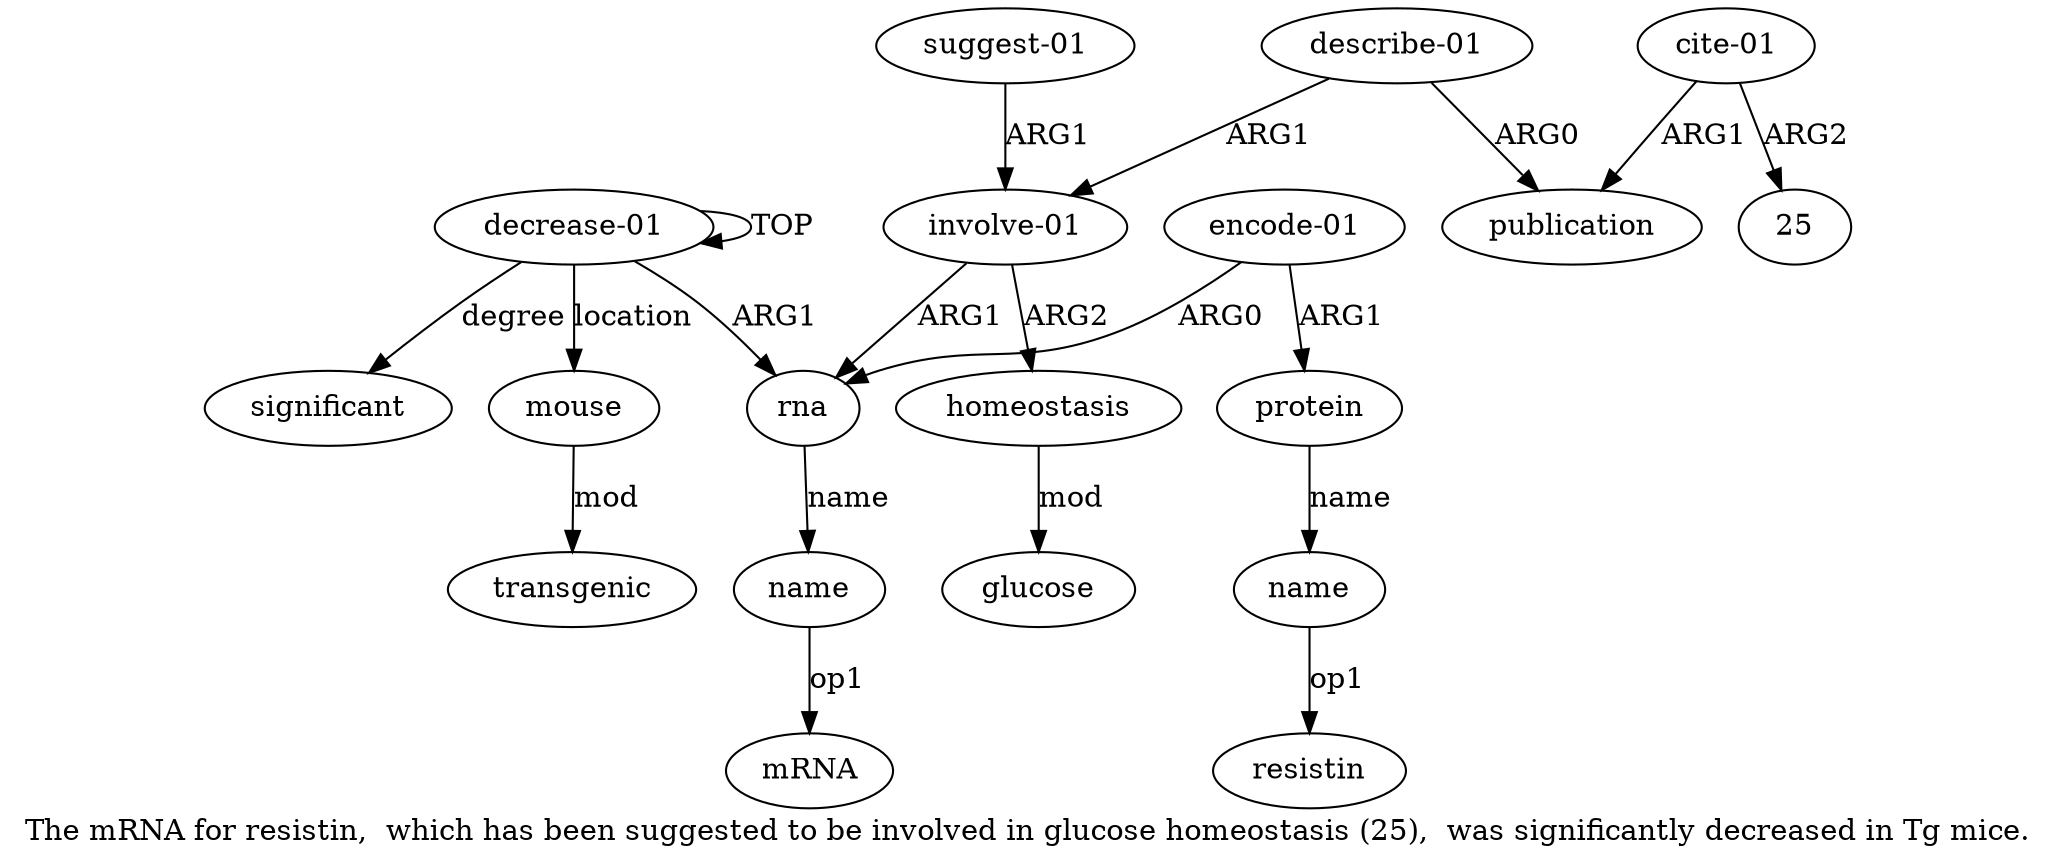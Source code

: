digraph  {
	graph [label="The mRNA for resistin,  which has been suggested to be involved in glucose homeostasis (25),  was significantly decreased in Tg \
mice."];
	node [label="\N"];
	a15	 [color=black,
		gold_ind=15,
		gold_label=transgenic,
		label=transgenic,
		test_ind=15,
		test_label=transgenic];
	a14	 [color=black,
		gold_ind=14,
		gold_label=mouse,
		label=mouse,
		test_ind=14,
		test_label=mouse];
	a14 -> a15 [key=0,
	color=black,
	gold_label=mod,
	label=mod,
	test_label=mod];
a11 [color=black,
	gold_ind=11,
	gold_label=publication,
	label=publication,
	test_ind=11,
	test_label=publication];
a10 [color=black,
	gold_ind=10,
	gold_label="describe-01",
	label="describe-01",
	test_ind=10,
	test_label="describe-01"];
a10 -> a11 [key=0,
color=black,
gold_label=ARG0,
label=ARG0,
test_label=ARG0];
a6 [color=black,
gold_ind=6,
gold_label="involve-01",
label="involve-01",
test_ind=6,
test_label="involve-01"];
a10 -> a6 [key=0,
color=black,
gold_label=ARG1,
label=ARG1,
test_label=ARG1];
a13 [color=black,
gold_ind=13,
gold_label=significant,
label=significant,
test_ind=13,
test_label=significant];
a12 [color=black,
gold_ind=12,
gold_label="cite-01",
label="cite-01",
test_ind=12,
test_label="cite-01"];
a12 -> a11 [key=0,
color=black,
gold_label=ARG1,
label=ARG1,
test_label=ARG1];
"a12 25" [color=black,
gold_ind=-1,
gold_label=25,
label=25,
test_ind=-1,
test_label=25];
a12 -> "a12 25" [key=0,
color=black,
gold_label=ARG2,
label=ARG2,
test_label=ARG2];
"a2 mRNA" [color=black,
gold_ind=-1,
gold_label=mRNA,
label=mRNA,
test_ind=-1,
test_label=mRNA];
a1 [color=black,
gold_ind=1,
gold_label=rna,
label=rna,
test_ind=1,
test_label=rna];
a2 [color=black,
gold_ind=2,
gold_label=name,
label=name,
test_ind=2,
test_label=name];
a1 -> a2 [key=0,
color=black,
gold_label=name,
label=name,
test_label=name];
a0 [color=black,
gold_ind=0,
gold_label="decrease-01",
label="decrease-01",
test_ind=0,
test_label="decrease-01"];
a0 -> a14 [key=0,
color=black,
gold_label=location,
label=location,
test_label=location];
a0 -> a13 [key=0,
color=black,
gold_label=degree,
label=degree,
test_label=degree];
a0 -> a1 [key=0,
color=black,
gold_label=ARG1,
label=ARG1,
test_label=ARG1];
a0 -> a0 [key=0,
color=black,
gold_label=TOP,
label=TOP,
test_label=TOP];
a3 [color=black,
gold_ind=3,
gold_label="encode-01",
label="encode-01",
test_ind=3,
test_label="encode-01"];
a3 -> a1 [key=0,
color=black,
gold_label=ARG0,
label=ARG0,
test_label=ARG0];
a4 [color=black,
gold_ind=4,
gold_label=protein,
label=protein,
test_ind=4,
test_label=protein];
a3 -> a4 [key=0,
color=black,
gold_label=ARG1,
label=ARG1,
test_label=ARG1];
a2 -> "a2 mRNA" [key=0,
color=black,
gold_label=op1,
label=op1,
test_label=op1];
a5 [color=black,
gold_ind=5,
gold_label=name,
label=name,
test_ind=5,
test_label=name];
"a5 resistin" [color=black,
gold_ind=-1,
gold_label=resistin,
label=resistin,
test_ind=-1,
test_label=resistin];
a5 -> "a5 resistin" [key=0,
color=black,
gold_label=op1,
label=op1,
test_label=op1];
a4 -> a5 [key=0,
color=black,
gold_label=name,
label=name,
test_label=name];
a7 [color=black,
gold_ind=7,
gold_label=homeostasis,
label=homeostasis,
test_ind=7,
test_label=homeostasis];
a8 [color=black,
gold_ind=8,
gold_label=glucose,
label=glucose,
test_ind=8,
test_label=glucose];
a7 -> a8 [key=0,
color=black,
gold_label=mod,
label=mod,
test_label=mod];
a6 -> a1 [key=0,
color=black,
gold_label=ARG1,
label=ARG1,
test_label=ARG1];
a6 -> a7 [key=0,
color=black,
gold_label=ARG2,
label=ARG2,
test_label=ARG2];
a9 [color=black,
gold_ind=9,
gold_label="suggest-01",
label="suggest-01",
test_ind=9,
test_label="suggest-01"];
a9 -> a6 [key=0,
color=black,
gold_label=ARG1,
label=ARG1,
test_label=ARG1];
}
